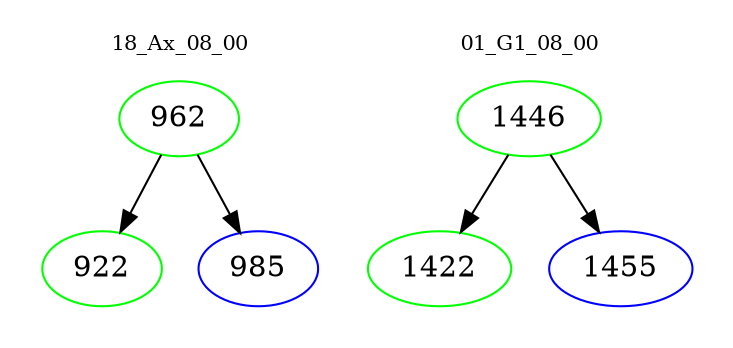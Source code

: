 digraph{
subgraph cluster_0 {
color = white
label = "18_Ax_08_00";
fontsize=10;
T0_962 [label="962", color="green"]
T0_962 -> T0_922 [color="black"]
T0_922 [label="922", color="green"]
T0_962 -> T0_985 [color="black"]
T0_985 [label="985", color="blue"]
}
subgraph cluster_1 {
color = white
label = "01_G1_08_00";
fontsize=10;
T1_1446 [label="1446", color="green"]
T1_1446 -> T1_1422 [color="black"]
T1_1422 [label="1422", color="green"]
T1_1446 -> T1_1455 [color="black"]
T1_1455 [label="1455", color="blue"]
}
}
